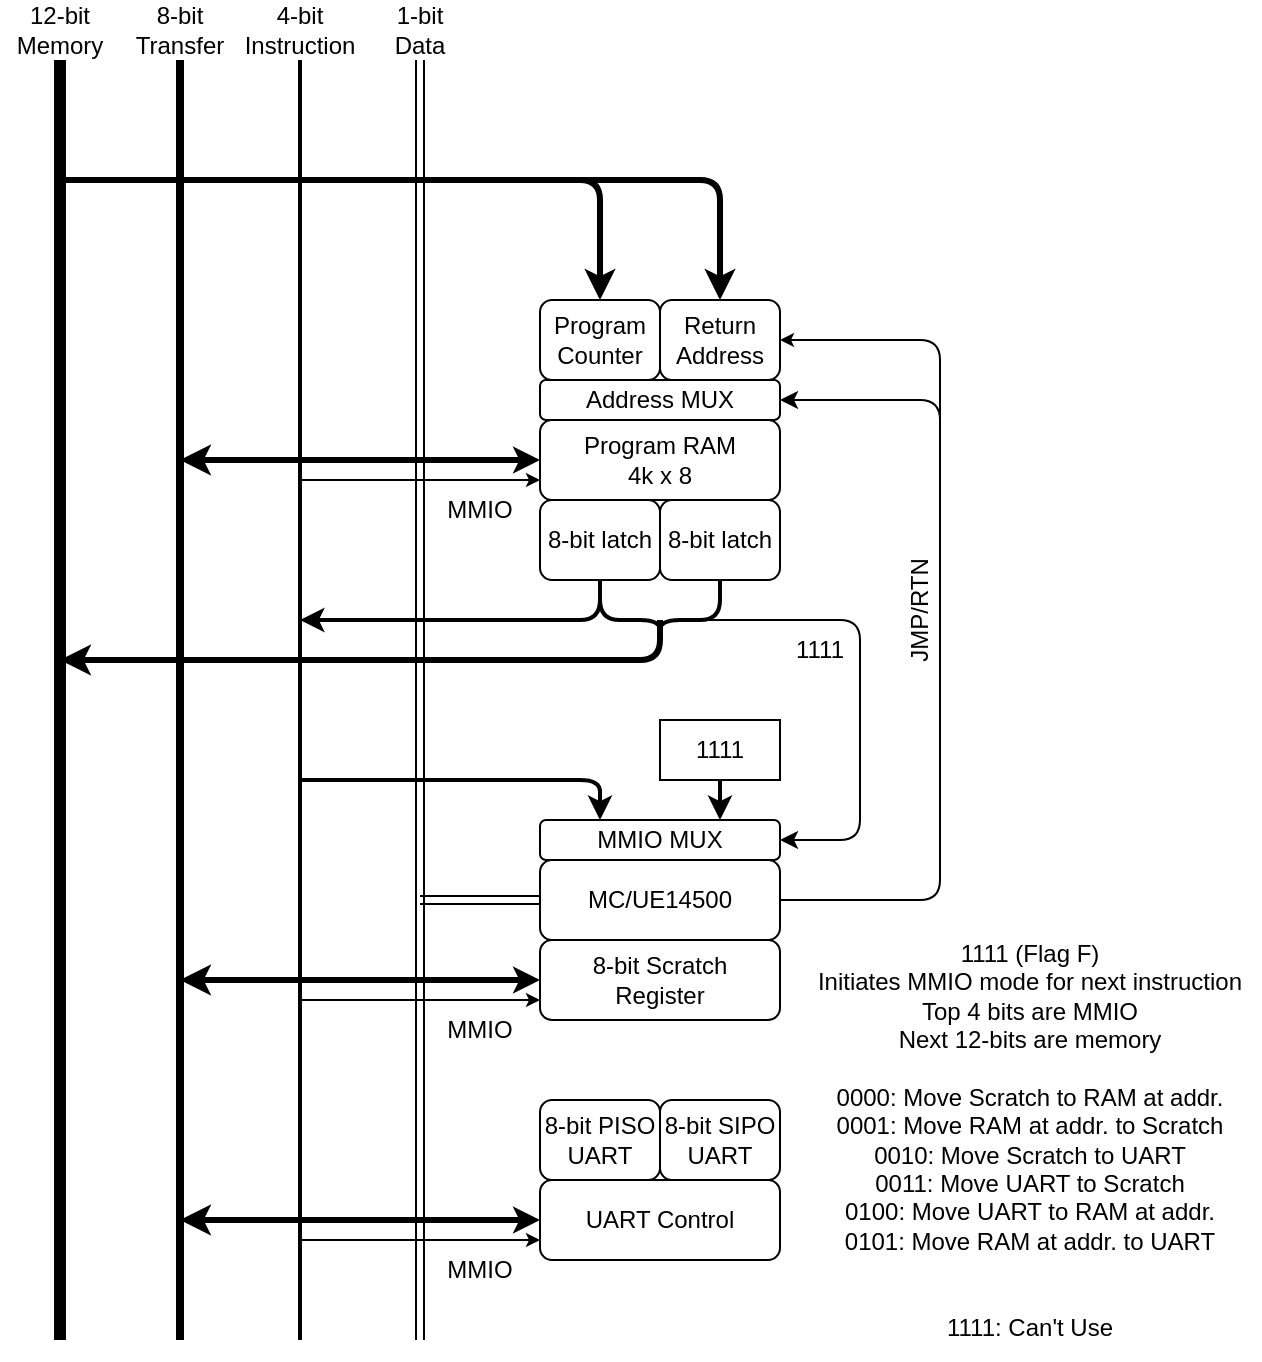 <mxfile version="19.0.3" type="device"><diagram id="5dt_bREsgjSxHwFfLVF0" name="Page-1"><mxGraphModel dx="1422" dy="865" grid="1" gridSize="10" guides="1" tooltips="1" connect="1" arrows="1" fold="1" page="1" pageScale="1" pageWidth="1654" pageHeight="1169" math="0" shadow="0"><root><mxCell id="0"/><mxCell id="1" parent="0"/><mxCell id="-MUX3JdzMRjbGICE2__0-1" value="" style="endArrow=none;html=1;rounded=0;strokeWidth=4;" parent="1" edge="1"><mxGeometry width="50" height="50" relative="1" as="geometry"><mxPoint x="380" y="880" as="sourcePoint"/><mxPoint x="380" y="240" as="targetPoint"/></mxGeometry></mxCell><mxCell id="-MUX3JdzMRjbGICE2__0-2" value="8-bit&lt;br&gt;Transfer" style="text;html=1;strokeColor=none;fillColor=none;align=center;verticalAlign=middle;whiteSpace=wrap;rounded=0;" parent="1" vertex="1"><mxGeometry x="350" y="210" width="60" height="30" as="geometry"/></mxCell><mxCell id="-MUX3JdzMRjbGICE2__0-3" value="" style="endArrow=none;html=1;rounded=0;strokeWidth=6;" parent="1" edge="1"><mxGeometry width="50" height="50" relative="1" as="geometry"><mxPoint x="320" y="880" as="sourcePoint"/><mxPoint x="320" y="240" as="targetPoint"/></mxGeometry></mxCell><mxCell id="-MUX3JdzMRjbGICE2__0-4" value="12-bit&lt;br&gt;Memory" style="text;html=1;strokeColor=none;fillColor=none;align=center;verticalAlign=middle;whiteSpace=wrap;rounded=0;" parent="1" vertex="1"><mxGeometry x="290" y="210" width="60" height="30" as="geometry"/></mxCell><mxCell id="-MUX3JdzMRjbGICE2__0-6" value="" style="shape=link;html=1;rounded=1;endSize=6;strokeWidth=1;" parent="1" edge="1"><mxGeometry width="100" relative="1" as="geometry"><mxPoint x="500" y="880" as="sourcePoint"/><mxPoint x="500" y="240" as="targetPoint"/></mxGeometry></mxCell><mxCell id="-MUX3JdzMRjbGICE2__0-7" value="1-bit&lt;br&gt;Data" style="text;html=1;strokeColor=none;fillColor=none;align=center;verticalAlign=middle;whiteSpace=wrap;rounded=0;" parent="1" vertex="1"><mxGeometry x="470" y="210" width="60" height="30" as="geometry"/></mxCell><mxCell id="-MUX3JdzMRjbGICE2__0-8" value="MC/UE14500" style="rounded=1;whiteSpace=wrap;html=1;" parent="1" vertex="1"><mxGeometry x="560" y="640" width="120" height="40" as="geometry"/></mxCell><mxCell id="lDTCmR2KQkEFJpOlMiiC-1" value="Program RAM&lt;br&gt;4k x 8" style="rounded=1;whiteSpace=wrap;html=1;" parent="1" vertex="1"><mxGeometry x="560" y="420" width="120" height="40" as="geometry"/></mxCell><mxCell id="lDTCmR2KQkEFJpOlMiiC-2" value="8-bit latch" style="rounded=1;whiteSpace=wrap;html=1;" parent="1" vertex="1"><mxGeometry x="560" y="460" width="60" height="40" as="geometry"/></mxCell><mxCell id="lDTCmR2KQkEFJpOlMiiC-3" value="8-bit latch" style="rounded=1;whiteSpace=wrap;html=1;" parent="1" vertex="1"><mxGeometry x="620" y="460" width="60" height="40" as="geometry"/></mxCell><mxCell id="lDTCmR2KQkEFJpOlMiiC-4" value="" style="endArrow=none;html=1;rounded=0;strokeWidth=2;" parent="1" edge="1"><mxGeometry width="50" height="50" relative="1" as="geometry"><mxPoint x="440" y="880" as="sourcePoint"/><mxPoint x="440" y="240" as="targetPoint"/></mxGeometry></mxCell><mxCell id="lDTCmR2KQkEFJpOlMiiC-5" value="4-bit&lt;br&gt;Instruction" style="text;html=1;strokeColor=none;fillColor=none;align=center;verticalAlign=middle;whiteSpace=wrap;rounded=0;" parent="1" vertex="1"><mxGeometry x="410" y="210" width="60" height="30" as="geometry"/></mxCell><mxCell id="lDTCmR2KQkEFJpOlMiiC-7" value="" style="endArrow=none;html=1;rounded=1;strokeWidth=2;entryX=0.5;entryY=1;entryDx=0;entryDy=0;" parent="1" target="lDTCmR2KQkEFJpOlMiiC-3" edge="1"><mxGeometry width="50" height="50" relative="1" as="geometry"><mxPoint x="620" y="530" as="sourcePoint"/><mxPoint x="550" y="470" as="targetPoint"/><Array as="points"><mxPoint x="620" y="520"/><mxPoint x="650" y="520"/></Array></mxGeometry></mxCell><mxCell id="lDTCmR2KQkEFJpOlMiiC-8" value="" style="endArrow=none;html=1;rounded=1;strokeWidth=2;" parent="1" edge="1"><mxGeometry width="50" height="50" relative="1" as="geometry"><mxPoint x="620" y="530" as="sourcePoint"/><mxPoint x="590" y="500" as="targetPoint"/><Array as="points"><mxPoint x="620" y="520"/><mxPoint x="590" y="520"/></Array></mxGeometry></mxCell><mxCell id="lDTCmR2KQkEFJpOlMiiC-10" value="" style="endArrow=classic;html=1;rounded=1;strokeWidth=3;" parent="1" edge="1"><mxGeometry width="50" height="50" relative="1" as="geometry"><mxPoint x="620" y="520" as="sourcePoint"/><mxPoint x="320" y="540" as="targetPoint"/><Array as="points"><mxPoint x="620" y="540"/></Array></mxGeometry></mxCell><mxCell id="lDTCmR2KQkEFJpOlMiiC-11" value="" style="endArrow=classic;html=1;rounded=1;strokeWidth=2;exitX=0.5;exitY=1;exitDx=0;exitDy=0;" parent="1" source="lDTCmR2KQkEFJpOlMiiC-2" edge="1"><mxGeometry width="50" height="50" relative="1" as="geometry"><mxPoint x="580" y="450" as="sourcePoint"/><mxPoint x="440" y="520" as="targetPoint"/><Array as="points"><mxPoint x="590" y="520"/></Array></mxGeometry></mxCell><mxCell id="lDTCmR2KQkEFJpOlMiiC-13" value="Address MUX" style="rounded=1;whiteSpace=wrap;html=1;" parent="1" vertex="1"><mxGeometry x="560" y="400" width="120" height="20" as="geometry"/></mxCell><mxCell id="lDTCmR2KQkEFJpOlMiiC-14" value="Return&lt;br&gt;Address" style="rounded=1;whiteSpace=wrap;html=1;" parent="1" vertex="1"><mxGeometry x="620" y="360" width="60" height="40" as="geometry"/></mxCell><mxCell id="lDTCmR2KQkEFJpOlMiiC-15" value="" style="endArrow=classic;html=1;rounded=1;strokeWidth=3;entryX=0.5;entryY=0;entryDx=0;entryDy=0;" parent="1" target="lDTCmR2KQkEFJpOlMiiC-14" edge="1"><mxGeometry width="50" height="50" relative="1" as="geometry"><mxPoint x="320" y="300" as="sourcePoint"/><mxPoint x="590" y="290" as="targetPoint"/><Array as="points"><mxPoint x="650" y="300"/></Array></mxGeometry></mxCell><mxCell id="lDTCmR2KQkEFJpOlMiiC-18" value="" style="endArrow=classic;startArrow=classic;html=1;rounded=1;strokeWidth=3;entryX=0;entryY=0.5;entryDx=0;entryDy=0;endSize=4;" parent="1" target="lDTCmR2KQkEFJpOlMiiC-1" edge="1"><mxGeometry width="50" height="50" relative="1" as="geometry"><mxPoint x="380" y="440" as="sourcePoint"/><mxPoint x="570" y="370" as="targetPoint"/></mxGeometry></mxCell><mxCell id="lDTCmR2KQkEFJpOlMiiC-19" value="Program&lt;br&gt;Counter" style="rounded=1;whiteSpace=wrap;html=1;" parent="1" vertex="1"><mxGeometry x="560" y="360" width="60" height="40" as="geometry"/></mxCell><mxCell id="lDTCmR2KQkEFJpOlMiiC-25" value="8-bit Scratch &lt;br&gt;Register" style="rounded=1;whiteSpace=wrap;html=1;" parent="1" vertex="1"><mxGeometry x="560" y="680" width="120" height="40" as="geometry"/></mxCell><mxCell id="lDTCmR2KQkEFJpOlMiiC-26" value="" style="endArrow=classic;startArrow=classic;html=1;rounded=1;strokeWidth=3;entryX=0;entryY=0.5;entryDx=0;entryDy=0;endSize=4;" parent="1" target="lDTCmR2KQkEFJpOlMiiC-25" edge="1"><mxGeometry width="50" height="50" relative="1" as="geometry"><mxPoint x="380" y="700" as="sourcePoint"/><mxPoint x="570" y="490" as="targetPoint"/></mxGeometry></mxCell><mxCell id="lDTCmR2KQkEFJpOlMiiC-28" value="" style="shape=link;html=1;rounded=1;endSize=6;strokeWidth=1;entryX=0;entryY=0.5;entryDx=0;entryDy=0;" parent="1" target="-MUX3JdzMRjbGICE2__0-8" edge="1"><mxGeometry width="100" relative="1" as="geometry"><mxPoint x="500" y="660" as="sourcePoint"/><mxPoint x="510" y="290.0" as="targetPoint"/></mxGeometry></mxCell><mxCell id="lDTCmR2KQkEFJpOlMiiC-29" value="8-bit PISO&lt;br&gt;UART" style="rounded=1;whiteSpace=wrap;html=1;" parent="1" vertex="1"><mxGeometry x="560" y="760" width="60" height="40" as="geometry"/></mxCell><mxCell id="lDTCmR2KQkEFJpOlMiiC-30" value="8-bit SIPO&lt;br&gt;UART" style="rounded=1;whiteSpace=wrap;html=1;" parent="1" vertex="1"><mxGeometry x="620" y="760" width="60" height="40" as="geometry"/></mxCell><mxCell id="lDTCmR2KQkEFJpOlMiiC-31" value="UART Control" style="rounded=1;whiteSpace=wrap;html=1;" parent="1" vertex="1"><mxGeometry x="560" y="800" width="120" height="40" as="geometry"/></mxCell><mxCell id="lDTCmR2KQkEFJpOlMiiC-32" value="" style="endArrow=classic;startArrow=classic;html=1;rounded=1;endSize=4;strokeWidth=3;entryX=0;entryY=0.5;entryDx=0;entryDy=0;" parent="1" target="lDTCmR2KQkEFJpOlMiiC-31" edge="1"><mxGeometry width="50" height="50" relative="1" as="geometry"><mxPoint x="380" y="820" as="sourcePoint"/><mxPoint x="540" y="670" as="targetPoint"/></mxGeometry></mxCell><mxCell id="lDTCmR2KQkEFJpOlMiiC-38" value="" style="endArrow=classic;html=1;rounded=1;endSize=4;strokeWidth=1;entryX=0;entryY=0.75;entryDx=0;entryDy=0;" parent="1" target="lDTCmR2KQkEFJpOlMiiC-25" edge="1"><mxGeometry width="50" height="50" relative="1" as="geometry"><mxPoint x="440" y="710" as="sourcePoint"/><mxPoint x="570" y="530" as="targetPoint"/></mxGeometry></mxCell><mxCell id="lDTCmR2KQkEFJpOlMiiC-39" value="" style="endArrow=classic;html=1;rounded=1;endSize=4;strokeWidth=1;entryX=0;entryY=0.75;entryDx=0;entryDy=0;" parent="1" target="lDTCmR2KQkEFJpOlMiiC-31" edge="1"><mxGeometry width="50" height="50" relative="1" as="geometry"><mxPoint x="440" y="830" as="sourcePoint"/><mxPoint x="580" y="850" as="targetPoint"/></mxGeometry></mxCell><mxCell id="lDTCmR2KQkEFJpOlMiiC-40" value="MMIO" style="text;html=1;strokeColor=none;fillColor=none;align=center;verticalAlign=middle;whiteSpace=wrap;rounded=0;" parent="1" vertex="1"><mxGeometry x="500" y="830" width="60" height="30" as="geometry"/></mxCell><mxCell id="lDTCmR2KQkEFJpOlMiiC-41" value="MMIO" style="text;html=1;strokeColor=none;fillColor=none;align=center;verticalAlign=middle;whiteSpace=wrap;rounded=0;" parent="1" vertex="1"><mxGeometry x="500" y="710" width="60" height="30" as="geometry"/></mxCell><mxCell id="lDTCmR2KQkEFJpOlMiiC-42" value="" style="endArrow=classic;html=1;rounded=1;endSize=4;strokeWidth=1;entryX=0;entryY=0.75;entryDx=0;entryDy=0;" parent="1" target="lDTCmR2KQkEFJpOlMiiC-1" edge="1"><mxGeometry width="50" height="50" relative="1" as="geometry"><mxPoint x="440" y="450" as="sourcePoint"/><mxPoint x="570" y="490" as="targetPoint"/></mxGeometry></mxCell><mxCell id="lDTCmR2KQkEFJpOlMiiC-43" value="MMIO" style="text;html=1;strokeColor=none;fillColor=none;align=center;verticalAlign=middle;whiteSpace=wrap;rounded=0;" parent="1" vertex="1"><mxGeometry x="500" y="450" width="60" height="30" as="geometry"/></mxCell><mxCell id="lDTCmR2KQkEFJpOlMiiC-44" value="" style="endArrow=classic;html=1;rounded=1;endSize=4;strokeWidth=1;entryX=1;entryY=0.5;entryDx=0;entryDy=0;exitX=1;exitY=0.5;exitDx=0;exitDy=0;" parent="1" source="-MUX3JdzMRjbGICE2__0-8" target="lDTCmR2KQkEFJpOlMiiC-14" edge="1"><mxGeometry width="50" height="50" relative="1" as="geometry"><mxPoint x="520" y="540" as="sourcePoint"/><mxPoint x="620" y="330" as="targetPoint"/><Array as="points"><mxPoint x="760" y="660"/><mxPoint x="760" y="380"/></Array></mxGeometry></mxCell><mxCell id="lDTCmR2KQkEFJpOlMiiC-45" value="JMP/RTN" style="text;html=1;strokeColor=none;fillColor=none;align=center;verticalAlign=middle;whiteSpace=wrap;rounded=0;direction=west;rotation=270;" parent="1" vertex="1"><mxGeometry x="720" y="500" width="60" height="30" as="geometry"/></mxCell><mxCell id="lDTCmR2KQkEFJpOlMiiC-48" value="1111 (Flag F)&lt;br&gt;Initiates MMIO mode for next instruction&lt;br&gt;Top 4 bits are MMIO&lt;br&gt;Next 12-bits are memory&lt;br&gt;&lt;br&gt;0000: Move Scratch to RAM at addr.&lt;br&gt;0001: Move RAM at addr. to Scratch&lt;br&gt;0010: Move Scratch to UART&lt;br&gt;0011: Move UART to Scratch&lt;br&gt;0100: Move UART to RAM at addr.&lt;br&gt;0101: Move RAM at addr. to UART&lt;br&gt;&lt;br&gt;&lt;br&gt;1111: Can't Use" style="text;html=1;strokeColor=none;fillColor=none;align=center;verticalAlign=middle;whiteSpace=wrap;rounded=0;" parent="1" vertex="1"><mxGeometry x="690" y="670" width="230" height="220" as="geometry"/></mxCell><mxCell id="kCbRR96UxJ3Dbd_B3Imm-1" value="" style="endArrow=classic;html=1;rounded=1;entryX=1;entryY=0.5;entryDx=0;entryDy=0;" parent="1" target="lDTCmR2KQkEFJpOlMiiC-13" edge="1"><mxGeometry width="50" height="50" relative="1" as="geometry"><mxPoint x="760" y="480" as="sourcePoint"/><mxPoint x="750" y="350" as="targetPoint"/><Array as="points"><mxPoint x="760" y="410"/></Array></mxGeometry></mxCell><mxCell id="kCbRR96UxJ3Dbd_B3Imm-2" value="MMIO MUX" style="rounded=1;whiteSpace=wrap;html=1;" parent="1" vertex="1"><mxGeometry x="560" y="620" width="120" height="20" as="geometry"/></mxCell><mxCell id="kCbRR96UxJ3Dbd_B3Imm-3" value="" style="endArrow=classic;html=1;rounded=1;strokeWidth=2;entryX=0.25;entryY=0;entryDx=0;entryDy=0;" parent="1" target="kCbRR96UxJ3Dbd_B3Imm-2" edge="1"><mxGeometry width="50" height="50" relative="1" as="geometry"><mxPoint x="440" y="600" as="sourcePoint"/><mxPoint x="450" y="530" as="targetPoint"/><Array as="points"><mxPoint x="590" y="600"/></Array></mxGeometry></mxCell><mxCell id="kCbRR96UxJ3Dbd_B3Imm-4" value="1111" style="text;html=1;strokeColor=default;fillColor=none;align=center;verticalAlign=middle;whiteSpace=wrap;rounded=0;" parent="1" vertex="1"><mxGeometry x="620" y="570" width="60" height="30" as="geometry"/></mxCell><mxCell id="kCbRR96UxJ3Dbd_B3Imm-5" value="" style="endArrow=classic;html=1;rounded=1;entryX=0.75;entryY=0;entryDx=0;entryDy=0;exitX=0.5;exitY=1;exitDx=0;exitDy=0;strokeWidth=2;" parent="1" source="kCbRR96UxJ3Dbd_B3Imm-4" target="kCbRR96UxJ3Dbd_B3Imm-2" edge="1"><mxGeometry width="50" height="50" relative="1" as="geometry"><mxPoint x="600" y="550" as="sourcePoint"/><mxPoint x="650" y="500" as="targetPoint"/></mxGeometry></mxCell><mxCell id="kCbRR96UxJ3Dbd_B3Imm-6" value="" style="endArrow=classic;html=1;rounded=1;strokeWidth=1;entryX=1;entryY=0.5;entryDx=0;entryDy=0;" parent="1" target="kCbRR96UxJ3Dbd_B3Imm-2" edge="1"><mxGeometry width="50" height="50" relative="1" as="geometry"><mxPoint x="640" y="520" as="sourcePoint"/><mxPoint x="650" y="500" as="targetPoint"/><Array as="points"><mxPoint x="720" y="520"/><mxPoint x="720" y="630"/></Array></mxGeometry></mxCell><mxCell id="kCbRR96UxJ3Dbd_B3Imm-7" value="1111" style="text;html=1;strokeColor=none;fillColor=none;align=center;verticalAlign=middle;whiteSpace=wrap;rounded=0;" parent="1" vertex="1"><mxGeometry x="670" y="520" width="60" height="30" as="geometry"/></mxCell><mxCell id="kCbRR96UxJ3Dbd_B3Imm-8" value="" style="endArrow=classic;html=1;rounded=1;strokeWidth=3;entryX=0.5;entryY=0;entryDx=0;entryDy=0;" parent="1" target="lDTCmR2KQkEFJpOlMiiC-19" edge="1"><mxGeometry width="50" height="50" relative="1" as="geometry"><mxPoint x="520" y="300" as="sourcePoint"/><mxPoint x="650" y="480" as="targetPoint"/><Array as="points"><mxPoint x="590" y="300"/></Array></mxGeometry></mxCell></root></mxGraphModel></diagram></mxfile>
